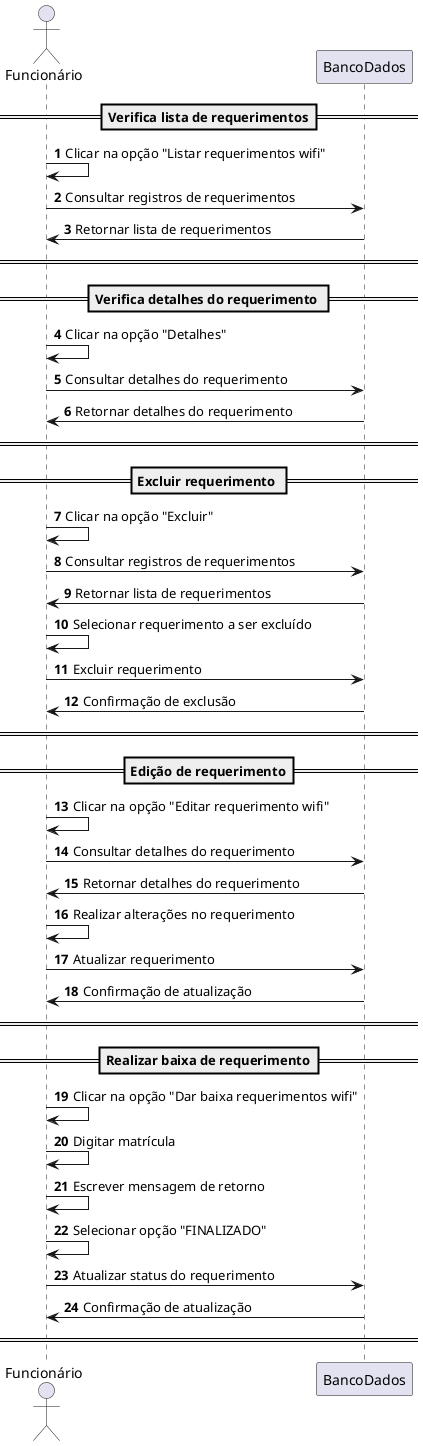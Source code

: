 @startuml
'https://plantuml.com/sequence-diagram

autonumber


actor "Funcionário" as Funcionario

==Verifica lista de requerimentos==
Funcionario -> Funcionario: Clicar na opção "Listar requerimentos wifi"
Funcionario -> BancoDados: Consultar registros de requerimentos
BancoDados -> Funcionario: Retornar lista de requerimentos
== ==


==Verifica detalhes do requerimento ==
Funcionario -> Funcionario: Clicar na opção "Detalhes"
Funcionario -> BancoDados: Consultar detalhes do requerimento
BancoDados -> Funcionario: Retornar detalhes do requerimento
== ==


== Excluir requerimento ==
Funcionario -> Funcionario: Clicar na opção "Excluir"
Funcionario -> BancoDados: Consultar registros de requerimentos
BancoDados -> Funcionario: Retornar lista de requerimentos
Funcionario -> Funcionario: Selecionar requerimento a ser excluído
Funcionario -> BancoDados: Excluir requerimento
BancoDados -> Funcionario: Confirmação de exclusão
== ==


==Edição de requerimento==
Funcionario -> Funcionario: Clicar na opção "Editar requerimento wifi"
Funcionario -> BancoDados: Consultar detalhes do requerimento
BancoDados -> Funcionario: Retornar detalhes do requerimento
Funcionario -> Funcionario: Realizar alterações no requerimento
Funcionario -> BancoDados: Atualizar requerimento
BancoDados -> Funcionario: Confirmação de atualização
== ==


==Realizar baixa de requerimento==
Funcionario -> Funcionario: Clicar na opção "Dar baixa requerimentos wifi"
Funcionario -> Funcionario: Digitar matrícula
Funcionario -> Funcionario: Escrever mensagem de retorno
Funcionario -> Funcionario: Selecionar opção "FINALIZADO"
Funcionario -> BancoDados: Atualizar status do requerimento
BancoDados -> Funcionario: Confirmação de atualização
 == ==
@enduml



